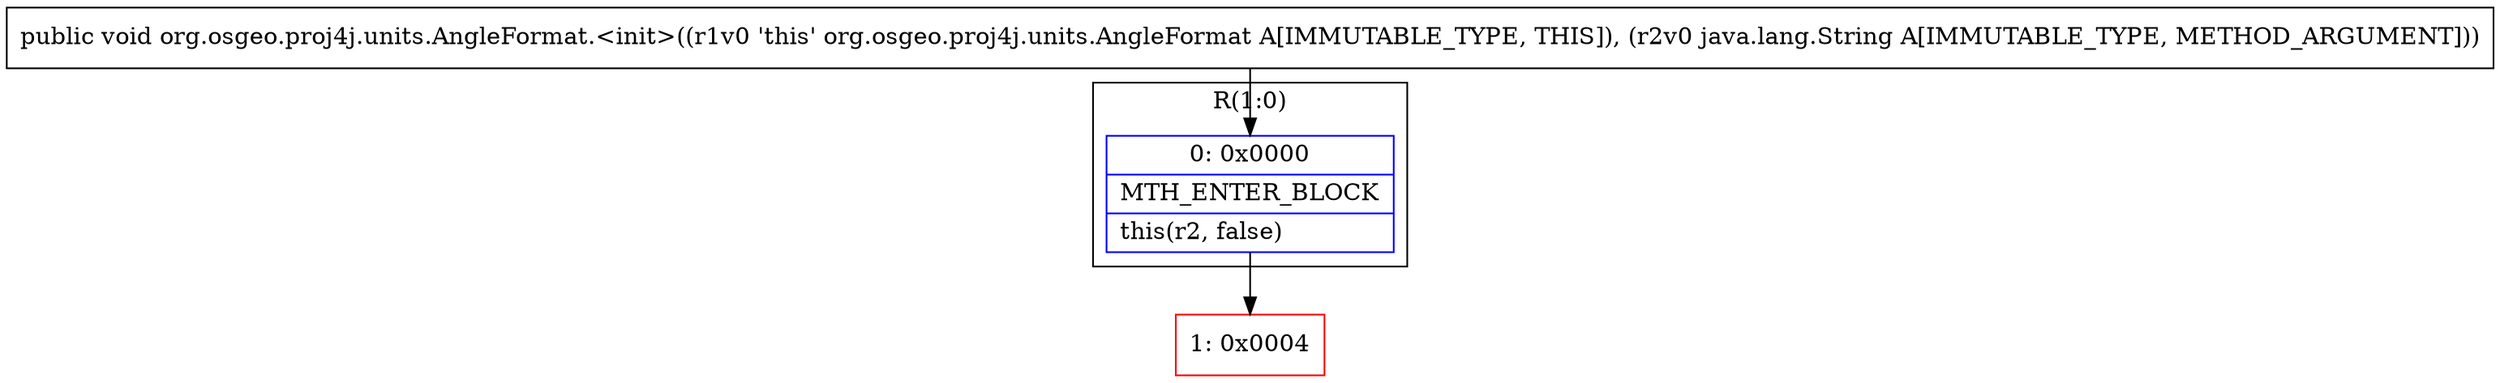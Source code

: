 digraph "CFG fororg.osgeo.proj4j.units.AngleFormat.\<init\>(Ljava\/lang\/String;)V" {
subgraph cluster_Region_347914593 {
label = "R(1:0)";
node [shape=record,color=blue];
Node_0 [shape=record,label="{0\:\ 0x0000|MTH_ENTER_BLOCK\l|this(r2, false)\l}"];
}
Node_1 [shape=record,color=red,label="{1\:\ 0x0004}"];
MethodNode[shape=record,label="{public void org.osgeo.proj4j.units.AngleFormat.\<init\>((r1v0 'this' org.osgeo.proj4j.units.AngleFormat A[IMMUTABLE_TYPE, THIS]), (r2v0 java.lang.String A[IMMUTABLE_TYPE, METHOD_ARGUMENT])) }"];
MethodNode -> Node_0;
Node_0 -> Node_1;
}

